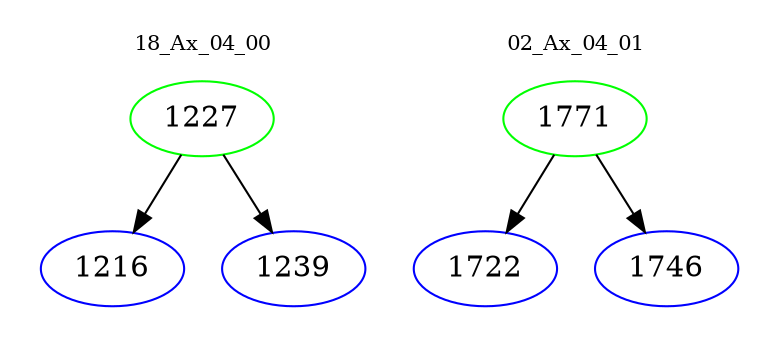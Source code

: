 digraph{
subgraph cluster_0 {
color = white
label = "18_Ax_04_00";
fontsize=10;
T0_1227 [label="1227", color="green"]
T0_1227 -> T0_1216 [color="black"]
T0_1216 [label="1216", color="blue"]
T0_1227 -> T0_1239 [color="black"]
T0_1239 [label="1239", color="blue"]
}
subgraph cluster_1 {
color = white
label = "02_Ax_04_01";
fontsize=10;
T1_1771 [label="1771", color="green"]
T1_1771 -> T1_1722 [color="black"]
T1_1722 [label="1722", color="blue"]
T1_1771 -> T1_1746 [color="black"]
T1_1746 [label="1746", color="blue"]
}
}
